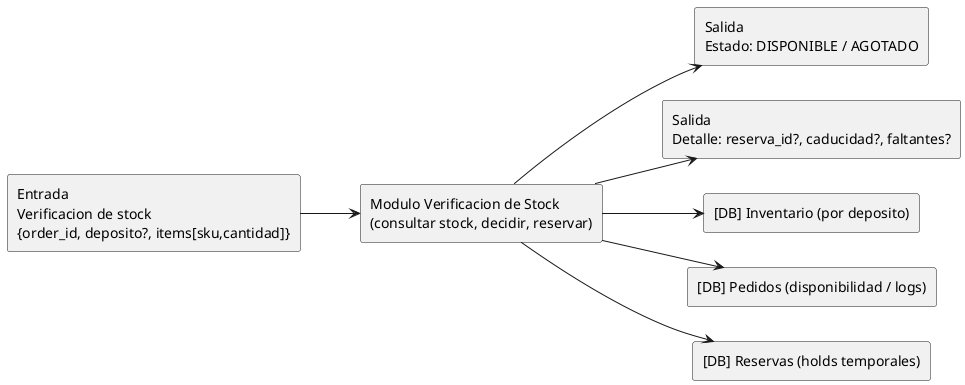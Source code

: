 @startuml
left to right direction

rectangle "Entrada\nVerificacion de stock\n{order_id, deposito?, items[sku,cantidad]}" as IN
rectangle "Modulo Verificacion de Stock\n(consultar stock, decidir, reservar)" as PROC
rectangle "Salida\nEstado: DISPONIBLE / AGOTADO" as OUT1
rectangle "Salida\nDetalle: reserva_id?, caducidad?, faltantes?" as OUT2

rectangle "[DB] Inventario (por deposito)" as DB1
rectangle "[DB] Pedidos (disponibilidad / logs)" as DB2
rectangle "[DB] Reservas (holds temporales)" as DB3

IN --> PROC
PROC --> OUT1
PROC --> OUT2

PROC --> DB1
PROC --> DB2
PROC --> DB3
@enduml
